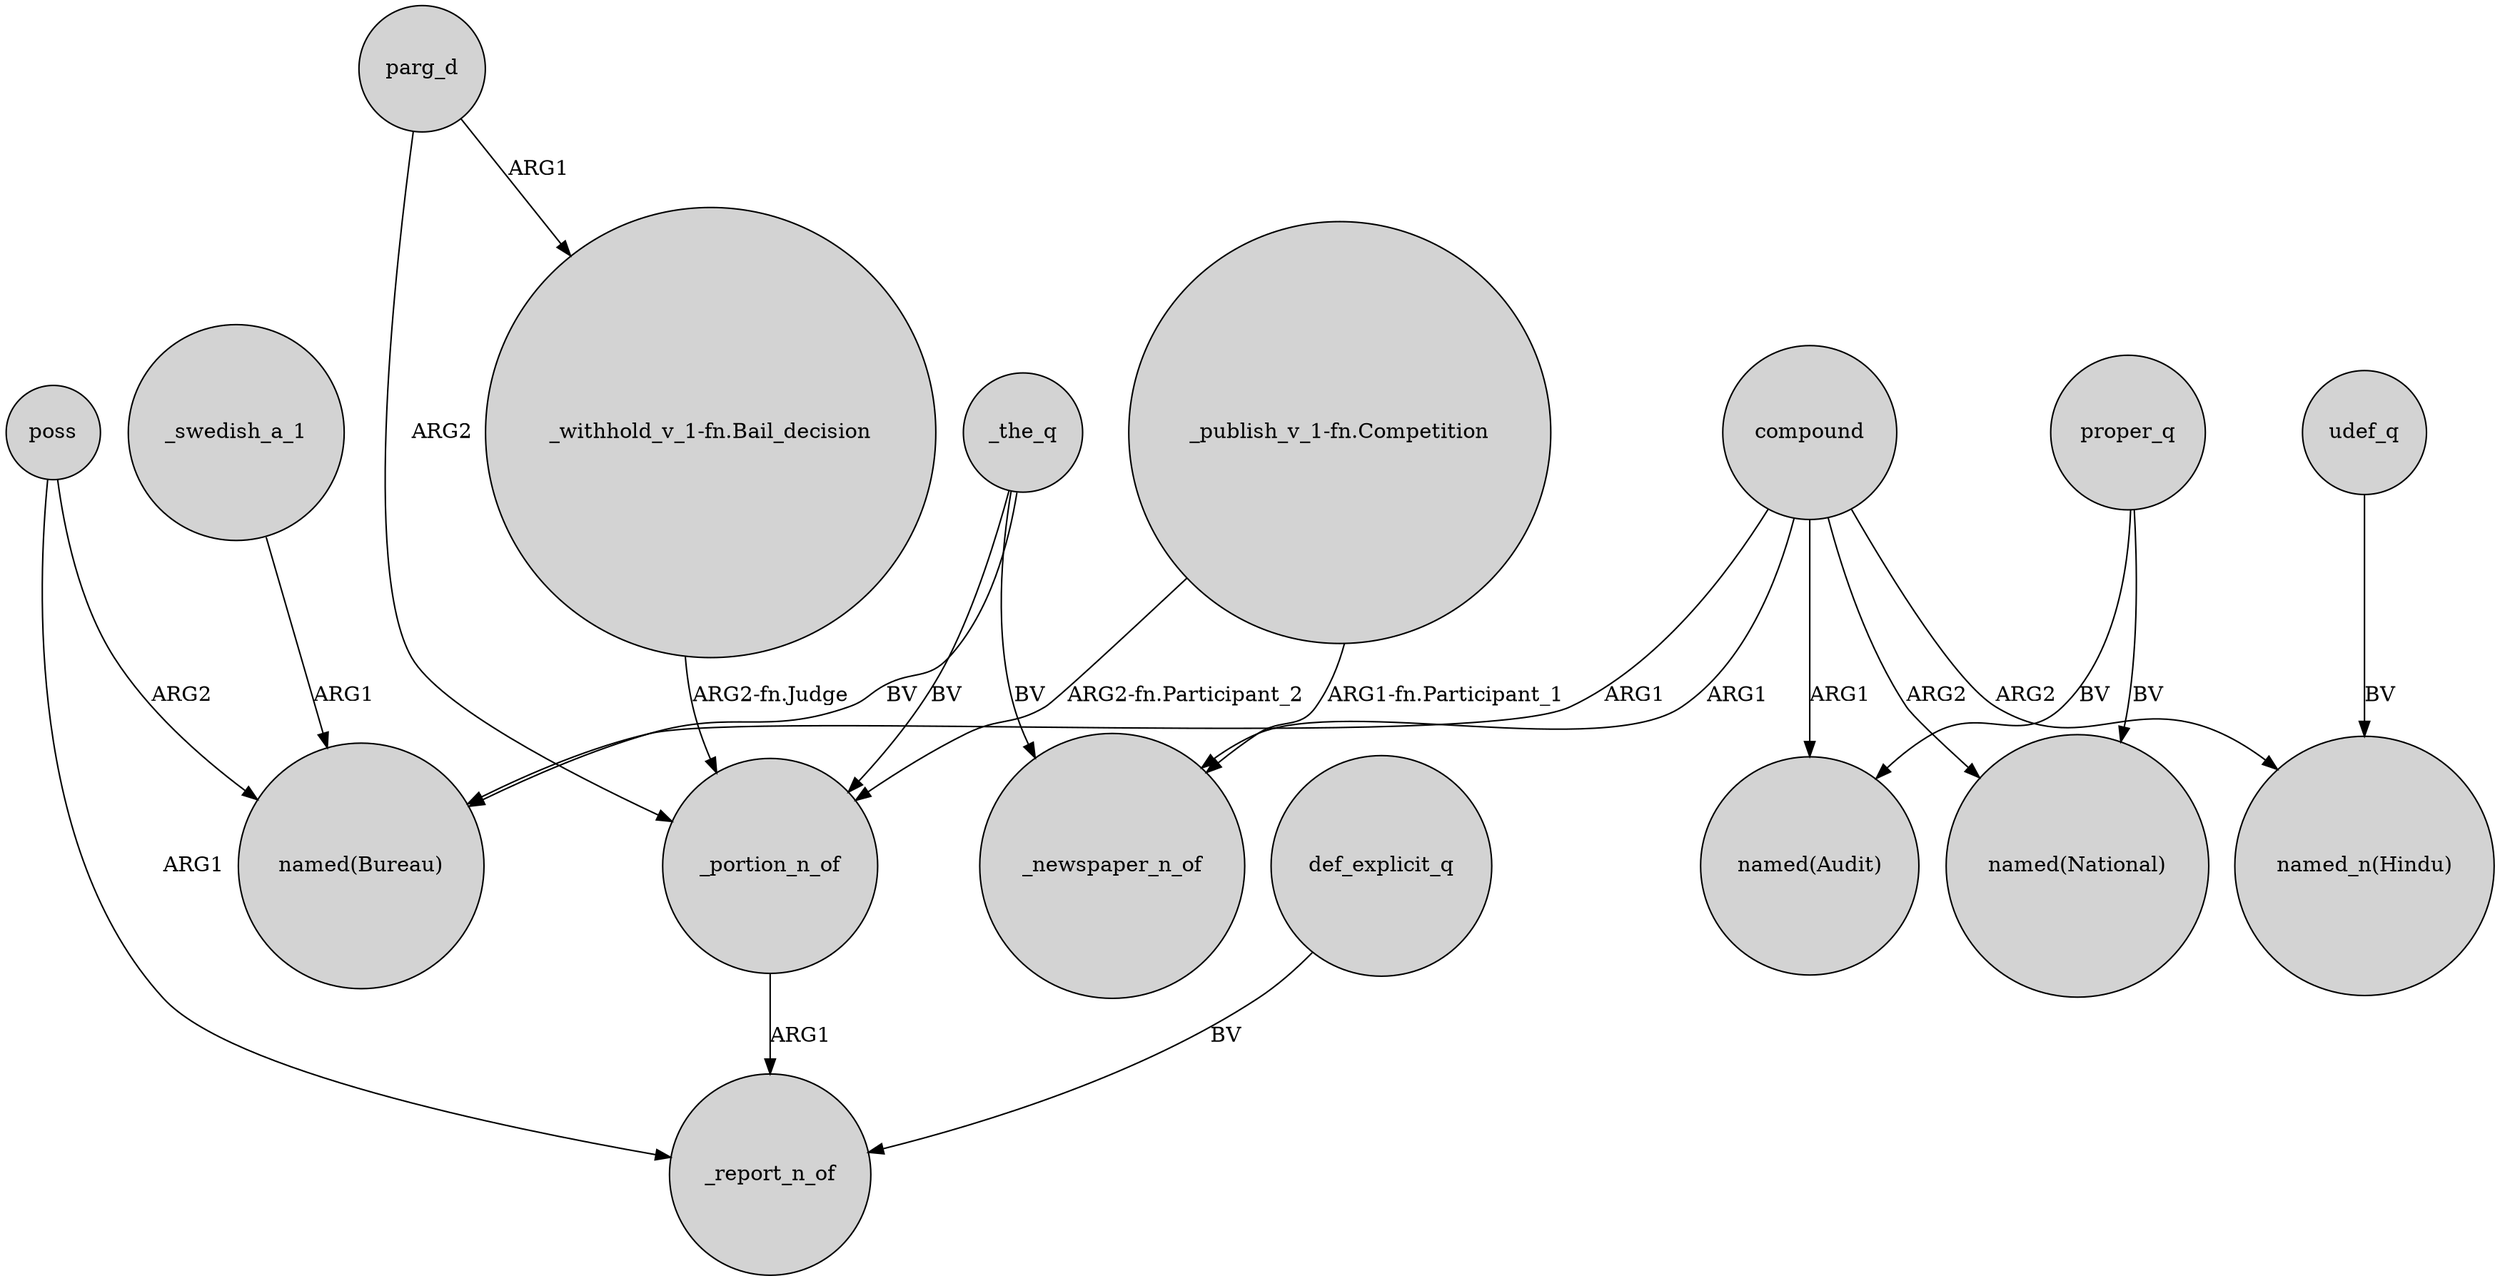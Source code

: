 digraph {
	node [shape=circle style=filled]
	compound -> "named(Bureau)" [label=ARG1]
	"_publish_v_1-fn.Competition" -> _newspaper_n_of [label="ARG1-fn.Participant_1"]
	_portion_n_of -> _report_n_of [label=ARG1]
	_the_q -> "named(Bureau)" [label=BV]
	parg_d -> "_withhold_v_1-fn.Bail_decision" [label=ARG1]
	poss -> _report_n_of [label=ARG1]
	proper_q -> "named(Audit)" [label=BV]
	poss -> "named(Bureau)" [label=ARG2]
	compound -> "named(National)" [label=ARG2]
	_swedish_a_1 -> "named(Bureau)" [label=ARG1]
	_the_q -> _portion_n_of [label=BV]
	"_publish_v_1-fn.Competition" -> _portion_n_of [label="ARG2-fn.Participant_2"]
	"_withhold_v_1-fn.Bail_decision" -> _portion_n_of [label="ARG2-fn.Judge"]
	compound -> "named(Audit)" [label=ARG1]
	_the_q -> _newspaper_n_of [label=BV]
	compound -> _newspaper_n_of [label=ARG1]
	udef_q -> "named_n(Hindu)" [label=BV]
	proper_q -> "named(National)" [label=BV]
	parg_d -> _portion_n_of [label=ARG2]
	def_explicit_q -> _report_n_of [label=BV]
	compound -> "named_n(Hindu)" [label=ARG2]
}
